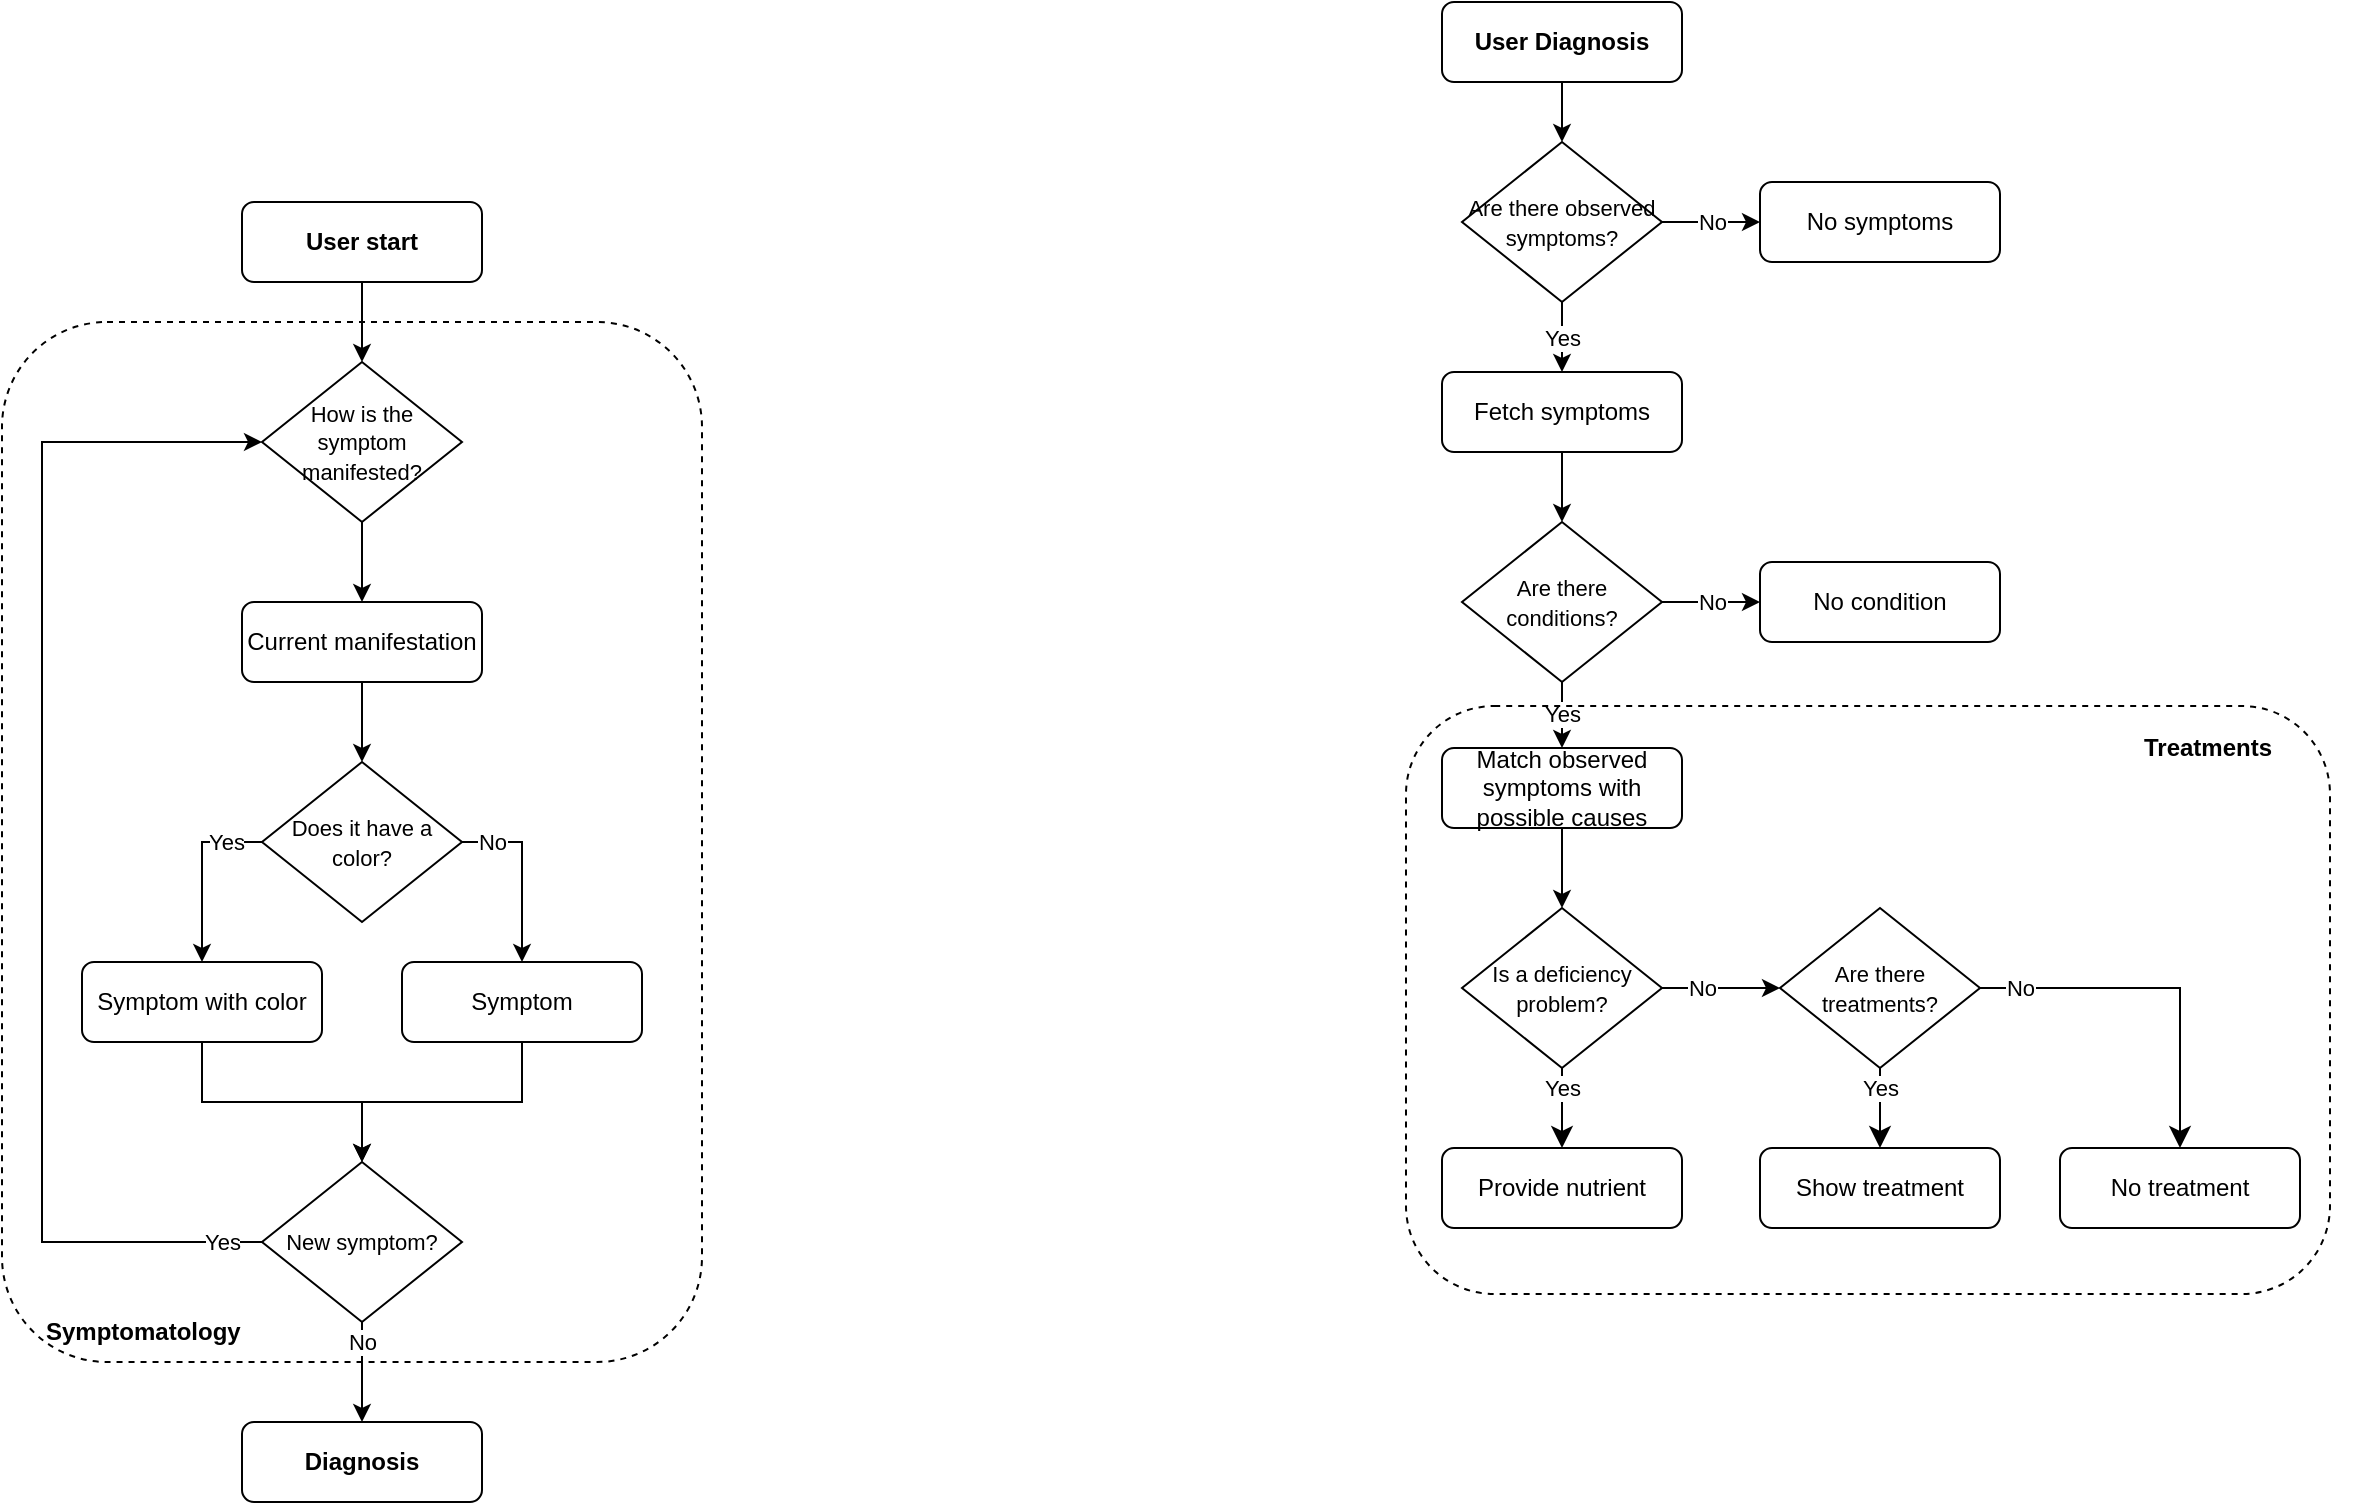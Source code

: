 <mxfile version="21.1.4" type="device">
  <diagram id="gQ4bxawv22ZL6m5ORLgO" name="Pagina-1">
    <mxGraphModel dx="3915" dy="3236" grid="0" gridSize="10" guides="1" tooltips="1" connect="1" arrows="1" fold="1" page="1" pageScale="1" pageWidth="827" pageHeight="1169" math="0" shadow="0">
      <root>
        <mxCell id="0" />
        <mxCell id="1" parent="0" />
        <mxCell id="hfwpZv5Ivynmt4T3Qo2l-21" value="" style="edgeStyle=orthogonalEdgeStyle;rounded=0;orthogonalLoop=1;jettySize=auto;html=1;" parent="1" source="_CCxvdS052Tjwk7bX98a-16" target="_CCxvdS052Tjwk7bX98a-17" edge="1">
          <mxGeometry relative="1" as="geometry" />
        </mxCell>
        <mxCell id="_CCxvdS052Tjwk7bX98a-16" value="User Diagnosis" style="rounded=1;whiteSpace=wrap;html=1;fontSize=12;glass=0;strokeWidth=1;shadow=0;fontStyle=1" parent="1" vertex="1">
          <mxGeometry x="-1320" y="-2280" width="120" height="40" as="geometry" />
        </mxCell>
        <mxCell id="hfwpZv5Ivynmt4T3Qo2l-18" value="No" style="edgeStyle=orthogonalEdgeStyle;rounded=0;orthogonalLoop=1;jettySize=auto;html=1;" parent="1" source="_CCxvdS052Tjwk7bX98a-17" target="_CCxvdS052Tjwk7bX98a-39" edge="1">
          <mxGeometry relative="1" as="geometry" />
        </mxCell>
        <mxCell id="hfwpZv5Ivynmt4T3Qo2l-22" value="Yes" style="edgeStyle=orthogonalEdgeStyle;rounded=0;orthogonalLoop=1;jettySize=auto;html=1;" parent="1" source="_CCxvdS052Tjwk7bX98a-17" target="_CCxvdS052Tjwk7bX98a-38" edge="1">
          <mxGeometry relative="1" as="geometry" />
        </mxCell>
        <mxCell id="_CCxvdS052Tjwk7bX98a-17" value="&lt;span style=&quot;font-size: 11px;&quot;&gt;Are there observed symptoms?&lt;/span&gt;" style="rhombus;whiteSpace=wrap;html=1;" parent="1" vertex="1">
          <mxGeometry x="-1310" y="-2210" width="100" height="80" as="geometry" />
        </mxCell>
        <mxCell id="_CCxvdS052Tjwk7bX98a-20" value="&lt;span style=&quot;font-size: 11px;&quot;&gt;Are there treatments?&lt;/span&gt;" style="rhombus;whiteSpace=wrap;html=1;" parent="1" vertex="1">
          <mxGeometry x="-1151" y="-1827" width="100" height="80" as="geometry" />
        </mxCell>
        <mxCell id="hfwpZv5Ivynmt4T3Qo2l-26" value="" style="edgeStyle=orthogonalEdgeStyle;rounded=0;orthogonalLoop=1;jettySize=auto;html=1;exitX=0.5;exitY=1;exitDx=0;exitDy=0;" parent="1" source="_CCxvdS052Tjwk7bX98a-22" target="_CCxvdS052Tjwk7bX98a-31" edge="1">
          <mxGeometry relative="1" as="geometry" />
        </mxCell>
        <mxCell id="_CCxvdS052Tjwk7bX98a-22" value="Match observed symptoms with possible causes" style="rounded=1;whiteSpace=wrap;html=1;fontSize=12;glass=0;strokeWidth=1;shadow=0;fontStyle=0" parent="1" vertex="1">
          <mxGeometry x="-1320" y="-1907" width="120" height="40" as="geometry" />
        </mxCell>
        <mxCell id="_CCxvdS052Tjwk7bX98a-23" value="Show treatment" style="rounded=1;whiteSpace=wrap;html=1;fontSize=12;glass=0;strokeWidth=1;shadow=0;fontStyle=0" parent="1" vertex="1">
          <mxGeometry x="-1161" y="-1707" width="120" height="40" as="geometry" />
        </mxCell>
        <mxCell id="_CCxvdS052Tjwk7bX98a-24" value="Yes" style="rounded=0;html=1;jettySize=auto;orthogonalLoop=1;fontSize=11;endArrow=classic;endFill=1;endSize=8;strokeWidth=1;shadow=0;labelBackgroundColor=default;edgeStyle=orthogonalEdgeStyle;" parent="1" source="_CCxvdS052Tjwk7bX98a-20" target="_CCxvdS052Tjwk7bX98a-23" edge="1">
          <mxGeometry x="-0.5" relative="1" as="geometry">
            <mxPoint as="offset" />
            <mxPoint x="-1040" y="-1977" as="sourcePoint" />
            <mxPoint x="-910" y="-1997" as="targetPoint" />
          </mxGeometry>
        </mxCell>
        <mxCell id="_CCxvdS052Tjwk7bX98a-27" value="No condition" style="rounded=1;whiteSpace=wrap;html=1;fontSize=12;glass=0;strokeWidth=1;shadow=0;fontStyle=0" parent="1" vertex="1">
          <mxGeometry x="-1161" y="-2000" width="120" height="40" as="geometry" />
        </mxCell>
        <mxCell id="_CCxvdS052Tjwk7bX98a-29" value="No treatment" style="rounded=1;whiteSpace=wrap;html=1;fontSize=12;glass=0;strokeWidth=1;shadow=0;fontStyle=0" parent="1" vertex="1">
          <mxGeometry x="-1011" y="-1707" width="120" height="40" as="geometry" />
        </mxCell>
        <mxCell id="_CCxvdS052Tjwk7bX98a-30" value="No" style="rounded=0;html=1;jettySize=auto;orthogonalLoop=1;fontSize=11;endArrow=classic;endFill=1;endSize=8;strokeWidth=1;shadow=0;labelBackgroundColor=default;entryX=0.5;entryY=0;entryDx=0;entryDy=0;exitX=1;exitY=0.5;exitDx=0;exitDy=0;edgeStyle=orthogonalEdgeStyle;" parent="1" source="_CCxvdS052Tjwk7bX98a-20" target="_CCxvdS052Tjwk7bX98a-29" edge="1">
          <mxGeometry x="-0.78" relative="1" as="geometry">
            <mxPoint as="offset" />
            <mxPoint x="-995" y="-1807" as="sourcePoint" />
            <mxPoint x="-1035" y="-1717" as="targetPoint" />
          </mxGeometry>
        </mxCell>
        <mxCell id="hfwpZv5Ivynmt4T3Qo2l-27" value="No" style="edgeStyle=orthogonalEdgeStyle;rounded=0;orthogonalLoop=1;jettySize=auto;html=1;" parent="1" source="_CCxvdS052Tjwk7bX98a-31" target="_CCxvdS052Tjwk7bX98a-20" edge="1">
          <mxGeometry x="-0.322" relative="1" as="geometry">
            <mxPoint as="offset" />
          </mxGeometry>
        </mxCell>
        <mxCell id="_CCxvdS052Tjwk7bX98a-31" value="&lt;span style=&quot;font-size: 11px;&quot;&gt;Is a deficiency problem?&lt;/span&gt;" style="rhombus;whiteSpace=wrap;html=1;" parent="1" vertex="1">
          <mxGeometry x="-1310" y="-1827" width="100" height="80" as="geometry" />
        </mxCell>
        <mxCell id="_CCxvdS052Tjwk7bX98a-32" value="Yes" style="rounded=0;html=1;jettySize=auto;orthogonalLoop=1;fontSize=11;endArrow=classic;endFill=1;endSize=8;strokeWidth=1;shadow=0;labelBackgroundColor=default;exitX=0.5;exitY=1;exitDx=0;exitDy=0;" parent="1" source="_CCxvdS052Tjwk7bX98a-31" target="_CCxvdS052Tjwk7bX98a-33" edge="1">
          <mxGeometry x="-0.5" relative="1" as="geometry">
            <mxPoint as="offset" />
            <mxPoint x="-1238" y="-1967" as="sourcePoint" />
            <mxPoint x="-1147" y="-1897" as="targetPoint" />
          </mxGeometry>
        </mxCell>
        <mxCell id="_CCxvdS052Tjwk7bX98a-33" value="Provide nutrient" style="rounded=1;whiteSpace=wrap;html=1;fontSize=12;glass=0;strokeWidth=1;shadow=0;fontStyle=0" parent="1" vertex="1">
          <mxGeometry x="-1320" y="-1707" width="120" height="40" as="geometry" />
        </mxCell>
        <mxCell id="hfwpZv5Ivynmt4T3Qo2l-29" value="" style="edgeStyle=orthogonalEdgeStyle;rounded=0;orthogonalLoop=1;jettySize=auto;html=1;endArrow=classic;endFill=1;" parent="1" source="_CCxvdS052Tjwk7bX98a-38" target="hfwpZv5Ivynmt4T3Qo2l-28" edge="1">
          <mxGeometry relative="1" as="geometry" />
        </mxCell>
        <mxCell id="_CCxvdS052Tjwk7bX98a-38" value="Fetch symptoms" style="rounded=1;whiteSpace=wrap;html=1;fontSize=12;glass=0;strokeWidth=1;shadow=0;fontStyle=0" parent="1" vertex="1">
          <mxGeometry x="-1320" y="-2095" width="120" height="40" as="geometry" />
        </mxCell>
        <mxCell id="_CCxvdS052Tjwk7bX98a-39" value="No symptoms" style="rounded=1;whiteSpace=wrap;html=1;fontSize=12;glass=0;strokeWidth=1;shadow=0;fontStyle=0" parent="1" vertex="1">
          <mxGeometry x="-1161" y="-2190" width="120" height="40" as="geometry" />
        </mxCell>
        <mxCell id="hfwpZv5Ivynmt4T3Qo2l-31" value="No" style="edgeStyle=orthogonalEdgeStyle;rounded=0;orthogonalLoop=1;jettySize=auto;html=1;endArrow=classic;endFill=1;" parent="1" source="hfwpZv5Ivynmt4T3Qo2l-28" target="_CCxvdS052Tjwk7bX98a-27" edge="1">
          <mxGeometry relative="1" as="geometry" />
        </mxCell>
        <mxCell id="hfwpZv5Ivynmt4T3Qo2l-32" value="Yes" style="edgeStyle=orthogonalEdgeStyle;rounded=0;orthogonalLoop=1;jettySize=auto;html=1;endArrow=classic;endFill=1;" parent="1" source="hfwpZv5Ivynmt4T3Qo2l-28" target="_CCxvdS052Tjwk7bX98a-22" edge="1">
          <mxGeometry x="0.012" relative="1" as="geometry">
            <mxPoint x="-1260" y="-1890" as="targetPoint" />
            <mxPoint as="offset" />
          </mxGeometry>
        </mxCell>
        <mxCell id="hfwpZv5Ivynmt4T3Qo2l-28" value="&lt;span style=&quot;font-size: 11px;&quot;&gt;Are there conditions?&lt;/span&gt;" style="rhombus;whiteSpace=wrap;html=1;" parent="1" vertex="1">
          <mxGeometry x="-1310" y="-2020" width="100" height="80" as="geometry" />
        </mxCell>
        <mxCell id="P1usZskkgcoXc8vzDnr5-8" value="No" style="edgeStyle=orthogonalEdgeStyle;rounded=0;orthogonalLoop=1;jettySize=auto;html=1;exitX=0.5;exitY=1;exitDx=0;exitDy=0;" parent="1" source="P1usZskkgcoXc8vzDnr5-21" target="P1usZskkgcoXc8vzDnr5-11" edge="1">
          <mxGeometry x="-0.6" relative="1" as="geometry">
            <mxPoint as="offset" />
          </mxGeometry>
        </mxCell>
        <mxCell id="P1usZskkgcoXc8vzDnr5-9" value="" style="rounded=1;whiteSpace=wrap;html=1;dashed=1;fillColor=none;" parent="1" vertex="1">
          <mxGeometry x="-2040" y="-2120" width="350" height="520" as="geometry" />
        </mxCell>
        <mxCell id="P1usZskkgcoXc8vzDnr5-10" value="User start" style="rounded=1;whiteSpace=wrap;html=1;fontSize=12;glass=0;strokeWidth=1;shadow=0;fontStyle=1" parent="1" vertex="1">
          <mxGeometry x="-1920" y="-2180" width="120" height="40" as="geometry" />
        </mxCell>
        <mxCell id="P1usZskkgcoXc8vzDnr5-11" value="Diagnosis" style="rounded=1;whiteSpace=wrap;html=1;fontSize=12;glass=0;strokeWidth=1;shadow=0;fontStyle=1" parent="1" vertex="1">
          <mxGeometry x="-1920" y="-1570" width="120" height="40" as="geometry" />
        </mxCell>
        <mxCell id="P1usZskkgcoXc8vzDnr5-12" value="Yes" style="edgeStyle=orthogonalEdgeStyle;rounded=0;orthogonalLoop=1;jettySize=auto;html=1;exitX=0;exitY=0.5;exitDx=0;exitDy=0;" parent="1" source="P1usZskkgcoXc8vzDnr5-14" target="P1usZskkgcoXc8vzDnr5-16" edge="1">
          <mxGeometry x="-0.6" relative="1" as="geometry">
            <mxPoint as="offset" />
          </mxGeometry>
        </mxCell>
        <mxCell id="P1usZskkgcoXc8vzDnr5-13" value="No" style="edgeStyle=orthogonalEdgeStyle;rounded=0;orthogonalLoop=1;jettySize=auto;html=1;exitX=1;exitY=0.5;exitDx=0;exitDy=0;" parent="1" source="P1usZskkgcoXc8vzDnr5-14" target="P1usZskkgcoXc8vzDnr5-23" edge="1">
          <mxGeometry x="-0.667" relative="1" as="geometry">
            <mxPoint as="offset" />
          </mxGeometry>
        </mxCell>
        <mxCell id="P1usZskkgcoXc8vzDnr5-14" value="&lt;span style=&quot;font-size: 11px;&quot;&gt;Does it have a color?&lt;/span&gt;" style="rhombus;whiteSpace=wrap;html=1;" parent="1" vertex="1">
          <mxGeometry x="-1910" y="-1900" width="100" height="80" as="geometry" />
        </mxCell>
        <mxCell id="P1usZskkgcoXc8vzDnr5-15" value="" style="edgeStyle=orthogonalEdgeStyle;rounded=0;orthogonalLoop=1;jettySize=auto;html=1;endArrow=classic;endFill=1;" parent="1" source="P1usZskkgcoXc8vzDnr5-16" target="P1usZskkgcoXc8vzDnr5-21" edge="1">
          <mxGeometry relative="1" as="geometry">
            <mxPoint x="-1860" y="-1690" as="targetPoint" />
          </mxGeometry>
        </mxCell>
        <mxCell id="P1usZskkgcoXc8vzDnr5-16" value="Symptom with color" style="rounded=1;whiteSpace=wrap;html=1;fontSize=12;glass=0;strokeWidth=1;shadow=0;" parent="1" vertex="1">
          <mxGeometry x="-2000" y="-1800" width="120" height="40" as="geometry" />
        </mxCell>
        <mxCell id="P1usZskkgcoXc8vzDnr5-17" value="" style="edgeStyle=orthogonalEdgeStyle;rounded=0;orthogonalLoop=1;jettySize=auto;html=1;" parent="1" source="P1usZskkgcoXc8vzDnr5-18" target="P1usZskkgcoXc8vzDnr5-26" edge="1">
          <mxGeometry relative="1" as="geometry" />
        </mxCell>
        <mxCell id="P1usZskkgcoXc8vzDnr5-18" value="&lt;span style=&quot;font-size: 11px;&quot;&gt;How is the symptom manifested?&lt;/span&gt;" style="rhombus;whiteSpace=wrap;html=1;" parent="1" vertex="1">
          <mxGeometry x="-1910" y="-2100" width="100" height="80" as="geometry" />
        </mxCell>
        <mxCell id="P1usZskkgcoXc8vzDnr5-19" value="" style="edgeStyle=orthogonalEdgeStyle;rounded=0;orthogonalLoop=1;jettySize=auto;html=1;exitX=0.5;exitY=1;exitDx=0;exitDy=0;entryX=0.5;entryY=0;entryDx=0;entryDy=0;" parent="1" source="P1usZskkgcoXc8vzDnr5-10" target="P1usZskkgcoXc8vzDnr5-18" edge="1">
          <mxGeometry x="0.5" y="20" relative="1" as="geometry">
            <mxPoint x="-1860" y="-2100" as="targetPoint" />
            <mxPoint x="-1860" y="-2140" as="sourcePoint" />
            <mxPoint as="offset" />
          </mxGeometry>
        </mxCell>
        <mxCell id="P1usZskkgcoXc8vzDnr5-20" value="Yes" style="edgeStyle=orthogonalEdgeStyle;rounded=0;orthogonalLoop=1;jettySize=auto;html=1;exitX=0;exitY=0.5;exitDx=0;exitDy=0;entryX=0;entryY=0.5;entryDx=0;entryDy=0;" parent="1" source="P1usZskkgcoXc8vzDnr5-21" target="P1usZskkgcoXc8vzDnr5-18" edge="1">
          <mxGeometry x="-0.935" relative="1" as="geometry">
            <mxPoint x="-2040" y="-1680" as="sourcePoint" />
            <mxPoint x="-1790" y="-1630" as="targetPoint" />
            <Array as="points">
              <mxPoint x="-2020" y="-1660" />
              <mxPoint x="-2020" y="-2060" />
            </Array>
            <mxPoint as="offset" />
          </mxGeometry>
        </mxCell>
        <mxCell id="P1usZskkgcoXc8vzDnr5-21" value="&lt;span style=&quot;font-size: 11px;&quot;&gt;New symptom?&lt;/span&gt;" style="rhombus;whiteSpace=wrap;html=1;" parent="1" vertex="1">
          <mxGeometry x="-1910" y="-1700" width="100" height="80" as="geometry" />
        </mxCell>
        <mxCell id="P1usZskkgcoXc8vzDnr5-22" value="" style="edgeStyle=orthogonalEdgeStyle;rounded=0;orthogonalLoop=1;jettySize=auto;html=1;endArrow=classic;endFill=1;" parent="1" source="P1usZskkgcoXc8vzDnr5-23" target="P1usZskkgcoXc8vzDnr5-21" edge="1">
          <mxGeometry relative="1" as="geometry">
            <mxPoint x="-1860" y="-1690" as="targetPoint" />
          </mxGeometry>
        </mxCell>
        <mxCell id="P1usZskkgcoXc8vzDnr5-23" value="Symptom" style="rounded=1;whiteSpace=wrap;html=1;fontSize=12;glass=0;strokeWidth=1;shadow=0;" parent="1" vertex="1">
          <mxGeometry x="-1840" y="-1800" width="120" height="40" as="geometry" />
        </mxCell>
        <mxCell id="P1usZskkgcoXc8vzDnr5-24" value="Symptomatology" style="text;html=1;strokeColor=none;fillColor=none;align=left;verticalAlign=middle;whiteSpace=wrap;rounded=0;fontStyle=1" parent="1" vertex="1">
          <mxGeometry x="-2020" y="-1630" width="110" height="30" as="geometry" />
        </mxCell>
        <mxCell id="P1usZskkgcoXc8vzDnr5-25" value="" style="edgeStyle=orthogonalEdgeStyle;rounded=0;orthogonalLoop=1;jettySize=auto;html=1;" parent="1" source="P1usZskkgcoXc8vzDnr5-26" target="P1usZskkgcoXc8vzDnr5-14" edge="1">
          <mxGeometry relative="1" as="geometry" />
        </mxCell>
        <mxCell id="P1usZskkgcoXc8vzDnr5-26" value="Current manifestation" style="rounded=1;whiteSpace=wrap;html=1;fontSize=12;glass=0;strokeWidth=1;shadow=0;" parent="1" vertex="1">
          <mxGeometry x="-1920" y="-1980" width="120" height="40" as="geometry" />
        </mxCell>
        <mxCell id="xxoH9SlKIbpuFdjFSltU-2" value="" style="rounded=1;whiteSpace=wrap;html=1;dashed=1;fillColor=none;" parent="1" vertex="1">
          <mxGeometry x="-1338" y="-1928" width="462" height="294" as="geometry" />
        </mxCell>
        <mxCell id="xxoH9SlKIbpuFdjFSltU-4" value="Treatments" style="text;html=1;strokeColor=none;fillColor=none;align=left;verticalAlign=middle;whiteSpace=wrap;rounded=0;fontStyle=1" parent="1" vertex="1">
          <mxGeometry x="-971" y="-1922" width="110" height="30" as="geometry" />
        </mxCell>
      </root>
    </mxGraphModel>
  </diagram>
</mxfile>
